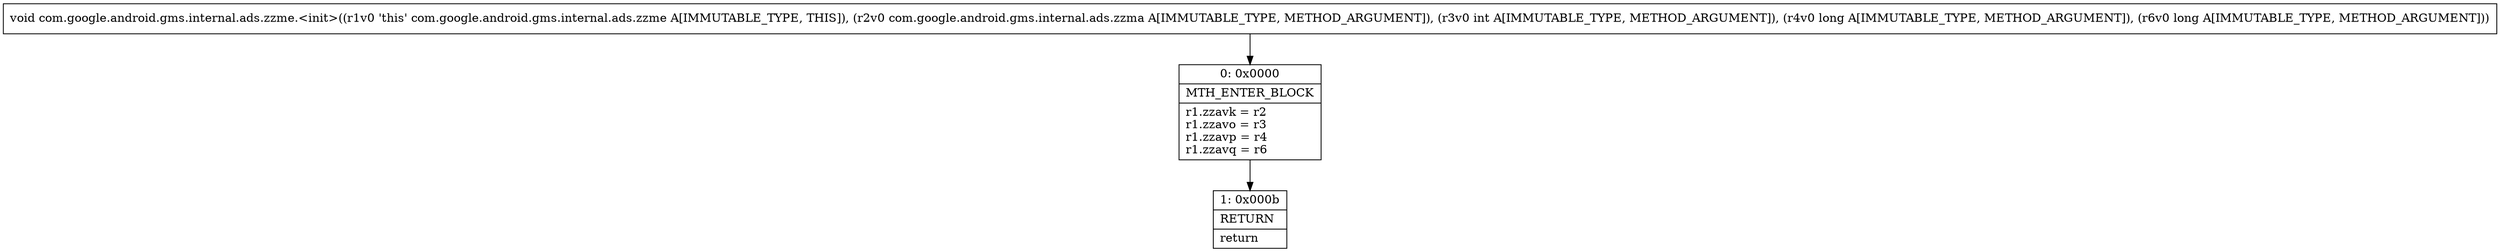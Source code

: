 digraph "CFG forcom.google.android.gms.internal.ads.zzme.\<init\>(Lcom\/google\/android\/gms\/internal\/ads\/zzma;IJJ)V" {
Node_0 [shape=record,label="{0\:\ 0x0000|MTH_ENTER_BLOCK\l|r1.zzavk = r2\lr1.zzavo = r3\lr1.zzavp = r4\lr1.zzavq = r6\l}"];
Node_1 [shape=record,label="{1\:\ 0x000b|RETURN\l|return\l}"];
MethodNode[shape=record,label="{void com.google.android.gms.internal.ads.zzme.\<init\>((r1v0 'this' com.google.android.gms.internal.ads.zzme A[IMMUTABLE_TYPE, THIS]), (r2v0 com.google.android.gms.internal.ads.zzma A[IMMUTABLE_TYPE, METHOD_ARGUMENT]), (r3v0 int A[IMMUTABLE_TYPE, METHOD_ARGUMENT]), (r4v0 long A[IMMUTABLE_TYPE, METHOD_ARGUMENT]), (r6v0 long A[IMMUTABLE_TYPE, METHOD_ARGUMENT])) }"];
MethodNode -> Node_0;
Node_0 -> Node_1;
}

